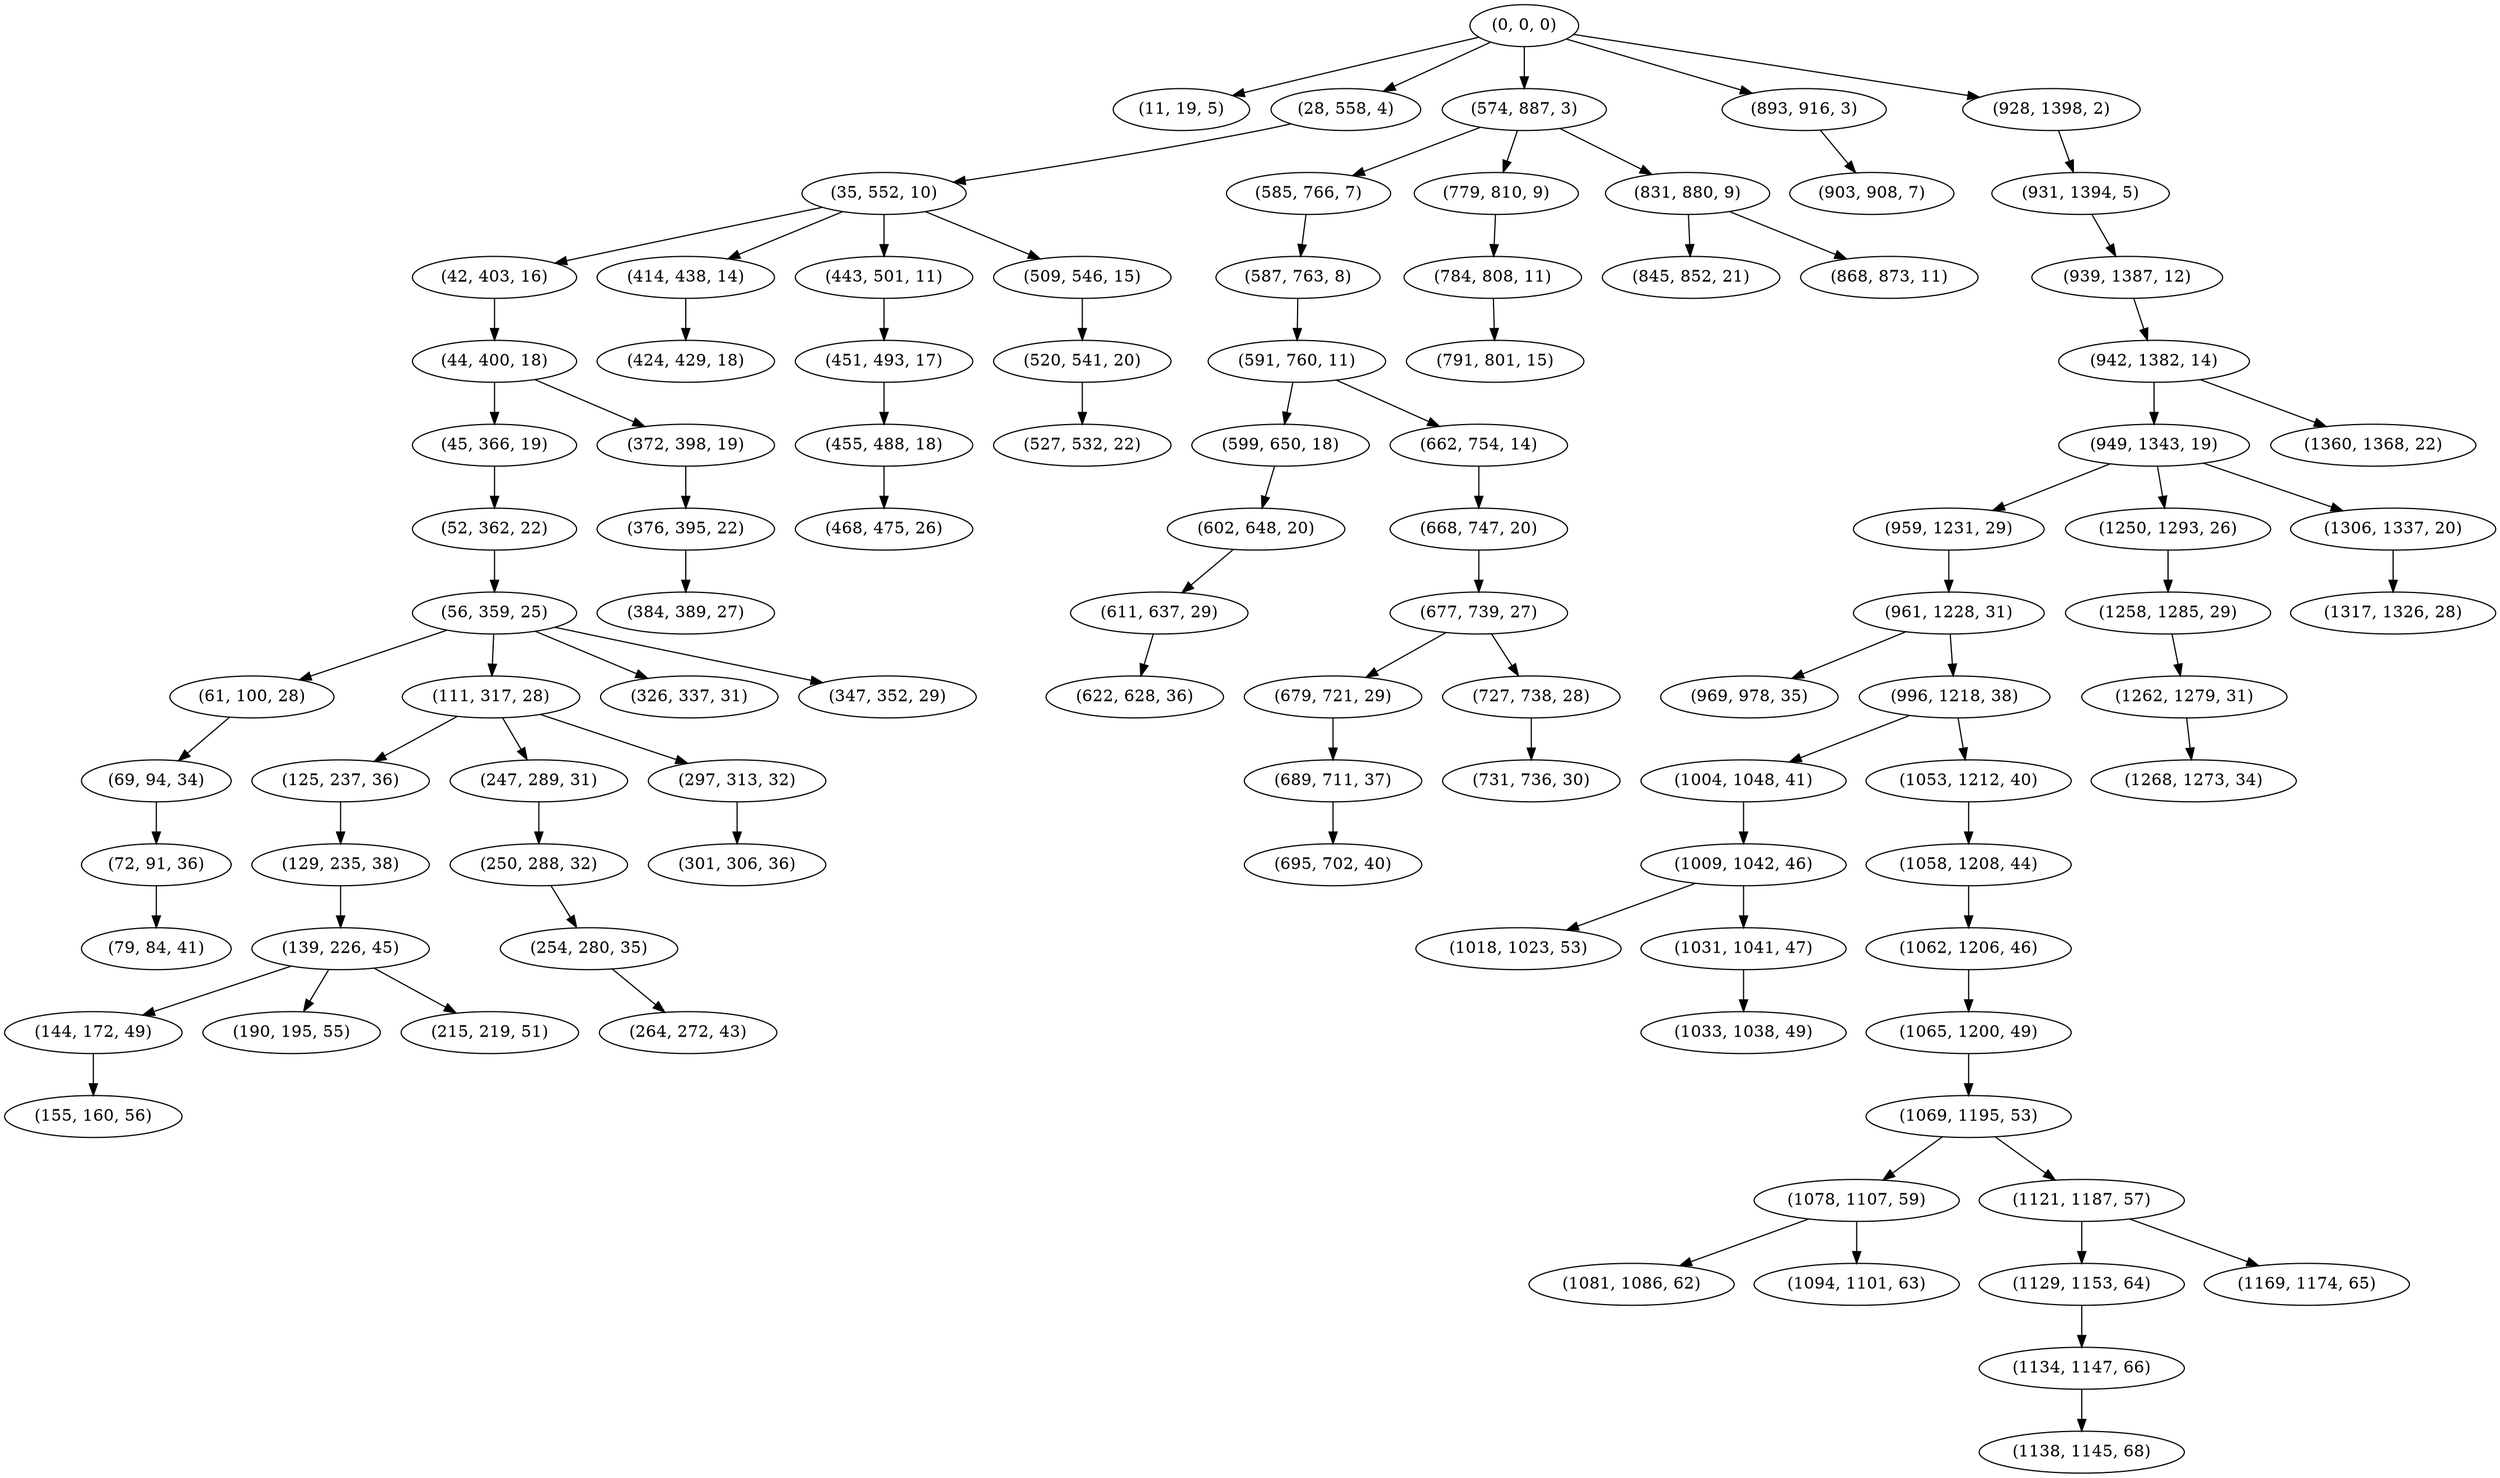 digraph tree {
    "(0, 0, 0)";
    "(11, 19, 5)";
    "(28, 558, 4)";
    "(35, 552, 10)";
    "(42, 403, 16)";
    "(44, 400, 18)";
    "(45, 366, 19)";
    "(52, 362, 22)";
    "(56, 359, 25)";
    "(61, 100, 28)";
    "(69, 94, 34)";
    "(72, 91, 36)";
    "(79, 84, 41)";
    "(111, 317, 28)";
    "(125, 237, 36)";
    "(129, 235, 38)";
    "(139, 226, 45)";
    "(144, 172, 49)";
    "(155, 160, 56)";
    "(190, 195, 55)";
    "(215, 219, 51)";
    "(247, 289, 31)";
    "(250, 288, 32)";
    "(254, 280, 35)";
    "(264, 272, 43)";
    "(297, 313, 32)";
    "(301, 306, 36)";
    "(326, 337, 31)";
    "(347, 352, 29)";
    "(372, 398, 19)";
    "(376, 395, 22)";
    "(384, 389, 27)";
    "(414, 438, 14)";
    "(424, 429, 18)";
    "(443, 501, 11)";
    "(451, 493, 17)";
    "(455, 488, 18)";
    "(468, 475, 26)";
    "(509, 546, 15)";
    "(520, 541, 20)";
    "(527, 532, 22)";
    "(574, 887, 3)";
    "(585, 766, 7)";
    "(587, 763, 8)";
    "(591, 760, 11)";
    "(599, 650, 18)";
    "(602, 648, 20)";
    "(611, 637, 29)";
    "(622, 628, 36)";
    "(662, 754, 14)";
    "(668, 747, 20)";
    "(677, 739, 27)";
    "(679, 721, 29)";
    "(689, 711, 37)";
    "(695, 702, 40)";
    "(727, 738, 28)";
    "(731, 736, 30)";
    "(779, 810, 9)";
    "(784, 808, 11)";
    "(791, 801, 15)";
    "(831, 880, 9)";
    "(845, 852, 21)";
    "(868, 873, 11)";
    "(893, 916, 3)";
    "(903, 908, 7)";
    "(928, 1398, 2)";
    "(931, 1394, 5)";
    "(939, 1387, 12)";
    "(942, 1382, 14)";
    "(949, 1343, 19)";
    "(959, 1231, 29)";
    "(961, 1228, 31)";
    "(969, 978, 35)";
    "(996, 1218, 38)";
    "(1004, 1048, 41)";
    "(1009, 1042, 46)";
    "(1018, 1023, 53)";
    "(1031, 1041, 47)";
    "(1033, 1038, 49)";
    "(1053, 1212, 40)";
    "(1058, 1208, 44)";
    "(1062, 1206, 46)";
    "(1065, 1200, 49)";
    "(1069, 1195, 53)";
    "(1078, 1107, 59)";
    "(1081, 1086, 62)";
    "(1094, 1101, 63)";
    "(1121, 1187, 57)";
    "(1129, 1153, 64)";
    "(1134, 1147, 66)";
    "(1138, 1145, 68)";
    "(1169, 1174, 65)";
    "(1250, 1293, 26)";
    "(1258, 1285, 29)";
    "(1262, 1279, 31)";
    "(1268, 1273, 34)";
    "(1306, 1337, 20)";
    "(1317, 1326, 28)";
    "(1360, 1368, 22)";
    "(0, 0, 0)" -> "(11, 19, 5)";
    "(0, 0, 0)" -> "(28, 558, 4)";
    "(0, 0, 0)" -> "(574, 887, 3)";
    "(0, 0, 0)" -> "(893, 916, 3)";
    "(0, 0, 0)" -> "(928, 1398, 2)";
    "(28, 558, 4)" -> "(35, 552, 10)";
    "(35, 552, 10)" -> "(42, 403, 16)";
    "(35, 552, 10)" -> "(414, 438, 14)";
    "(35, 552, 10)" -> "(443, 501, 11)";
    "(35, 552, 10)" -> "(509, 546, 15)";
    "(42, 403, 16)" -> "(44, 400, 18)";
    "(44, 400, 18)" -> "(45, 366, 19)";
    "(44, 400, 18)" -> "(372, 398, 19)";
    "(45, 366, 19)" -> "(52, 362, 22)";
    "(52, 362, 22)" -> "(56, 359, 25)";
    "(56, 359, 25)" -> "(61, 100, 28)";
    "(56, 359, 25)" -> "(111, 317, 28)";
    "(56, 359, 25)" -> "(326, 337, 31)";
    "(56, 359, 25)" -> "(347, 352, 29)";
    "(61, 100, 28)" -> "(69, 94, 34)";
    "(69, 94, 34)" -> "(72, 91, 36)";
    "(72, 91, 36)" -> "(79, 84, 41)";
    "(111, 317, 28)" -> "(125, 237, 36)";
    "(111, 317, 28)" -> "(247, 289, 31)";
    "(111, 317, 28)" -> "(297, 313, 32)";
    "(125, 237, 36)" -> "(129, 235, 38)";
    "(129, 235, 38)" -> "(139, 226, 45)";
    "(139, 226, 45)" -> "(144, 172, 49)";
    "(139, 226, 45)" -> "(190, 195, 55)";
    "(139, 226, 45)" -> "(215, 219, 51)";
    "(144, 172, 49)" -> "(155, 160, 56)";
    "(247, 289, 31)" -> "(250, 288, 32)";
    "(250, 288, 32)" -> "(254, 280, 35)";
    "(254, 280, 35)" -> "(264, 272, 43)";
    "(297, 313, 32)" -> "(301, 306, 36)";
    "(372, 398, 19)" -> "(376, 395, 22)";
    "(376, 395, 22)" -> "(384, 389, 27)";
    "(414, 438, 14)" -> "(424, 429, 18)";
    "(443, 501, 11)" -> "(451, 493, 17)";
    "(451, 493, 17)" -> "(455, 488, 18)";
    "(455, 488, 18)" -> "(468, 475, 26)";
    "(509, 546, 15)" -> "(520, 541, 20)";
    "(520, 541, 20)" -> "(527, 532, 22)";
    "(574, 887, 3)" -> "(585, 766, 7)";
    "(574, 887, 3)" -> "(779, 810, 9)";
    "(574, 887, 3)" -> "(831, 880, 9)";
    "(585, 766, 7)" -> "(587, 763, 8)";
    "(587, 763, 8)" -> "(591, 760, 11)";
    "(591, 760, 11)" -> "(599, 650, 18)";
    "(591, 760, 11)" -> "(662, 754, 14)";
    "(599, 650, 18)" -> "(602, 648, 20)";
    "(602, 648, 20)" -> "(611, 637, 29)";
    "(611, 637, 29)" -> "(622, 628, 36)";
    "(662, 754, 14)" -> "(668, 747, 20)";
    "(668, 747, 20)" -> "(677, 739, 27)";
    "(677, 739, 27)" -> "(679, 721, 29)";
    "(677, 739, 27)" -> "(727, 738, 28)";
    "(679, 721, 29)" -> "(689, 711, 37)";
    "(689, 711, 37)" -> "(695, 702, 40)";
    "(727, 738, 28)" -> "(731, 736, 30)";
    "(779, 810, 9)" -> "(784, 808, 11)";
    "(784, 808, 11)" -> "(791, 801, 15)";
    "(831, 880, 9)" -> "(845, 852, 21)";
    "(831, 880, 9)" -> "(868, 873, 11)";
    "(893, 916, 3)" -> "(903, 908, 7)";
    "(928, 1398, 2)" -> "(931, 1394, 5)";
    "(931, 1394, 5)" -> "(939, 1387, 12)";
    "(939, 1387, 12)" -> "(942, 1382, 14)";
    "(942, 1382, 14)" -> "(949, 1343, 19)";
    "(942, 1382, 14)" -> "(1360, 1368, 22)";
    "(949, 1343, 19)" -> "(959, 1231, 29)";
    "(949, 1343, 19)" -> "(1250, 1293, 26)";
    "(949, 1343, 19)" -> "(1306, 1337, 20)";
    "(959, 1231, 29)" -> "(961, 1228, 31)";
    "(961, 1228, 31)" -> "(969, 978, 35)";
    "(961, 1228, 31)" -> "(996, 1218, 38)";
    "(996, 1218, 38)" -> "(1004, 1048, 41)";
    "(996, 1218, 38)" -> "(1053, 1212, 40)";
    "(1004, 1048, 41)" -> "(1009, 1042, 46)";
    "(1009, 1042, 46)" -> "(1018, 1023, 53)";
    "(1009, 1042, 46)" -> "(1031, 1041, 47)";
    "(1031, 1041, 47)" -> "(1033, 1038, 49)";
    "(1053, 1212, 40)" -> "(1058, 1208, 44)";
    "(1058, 1208, 44)" -> "(1062, 1206, 46)";
    "(1062, 1206, 46)" -> "(1065, 1200, 49)";
    "(1065, 1200, 49)" -> "(1069, 1195, 53)";
    "(1069, 1195, 53)" -> "(1078, 1107, 59)";
    "(1069, 1195, 53)" -> "(1121, 1187, 57)";
    "(1078, 1107, 59)" -> "(1081, 1086, 62)";
    "(1078, 1107, 59)" -> "(1094, 1101, 63)";
    "(1121, 1187, 57)" -> "(1129, 1153, 64)";
    "(1121, 1187, 57)" -> "(1169, 1174, 65)";
    "(1129, 1153, 64)" -> "(1134, 1147, 66)";
    "(1134, 1147, 66)" -> "(1138, 1145, 68)";
    "(1250, 1293, 26)" -> "(1258, 1285, 29)";
    "(1258, 1285, 29)" -> "(1262, 1279, 31)";
    "(1262, 1279, 31)" -> "(1268, 1273, 34)";
    "(1306, 1337, 20)" -> "(1317, 1326, 28)";
}
